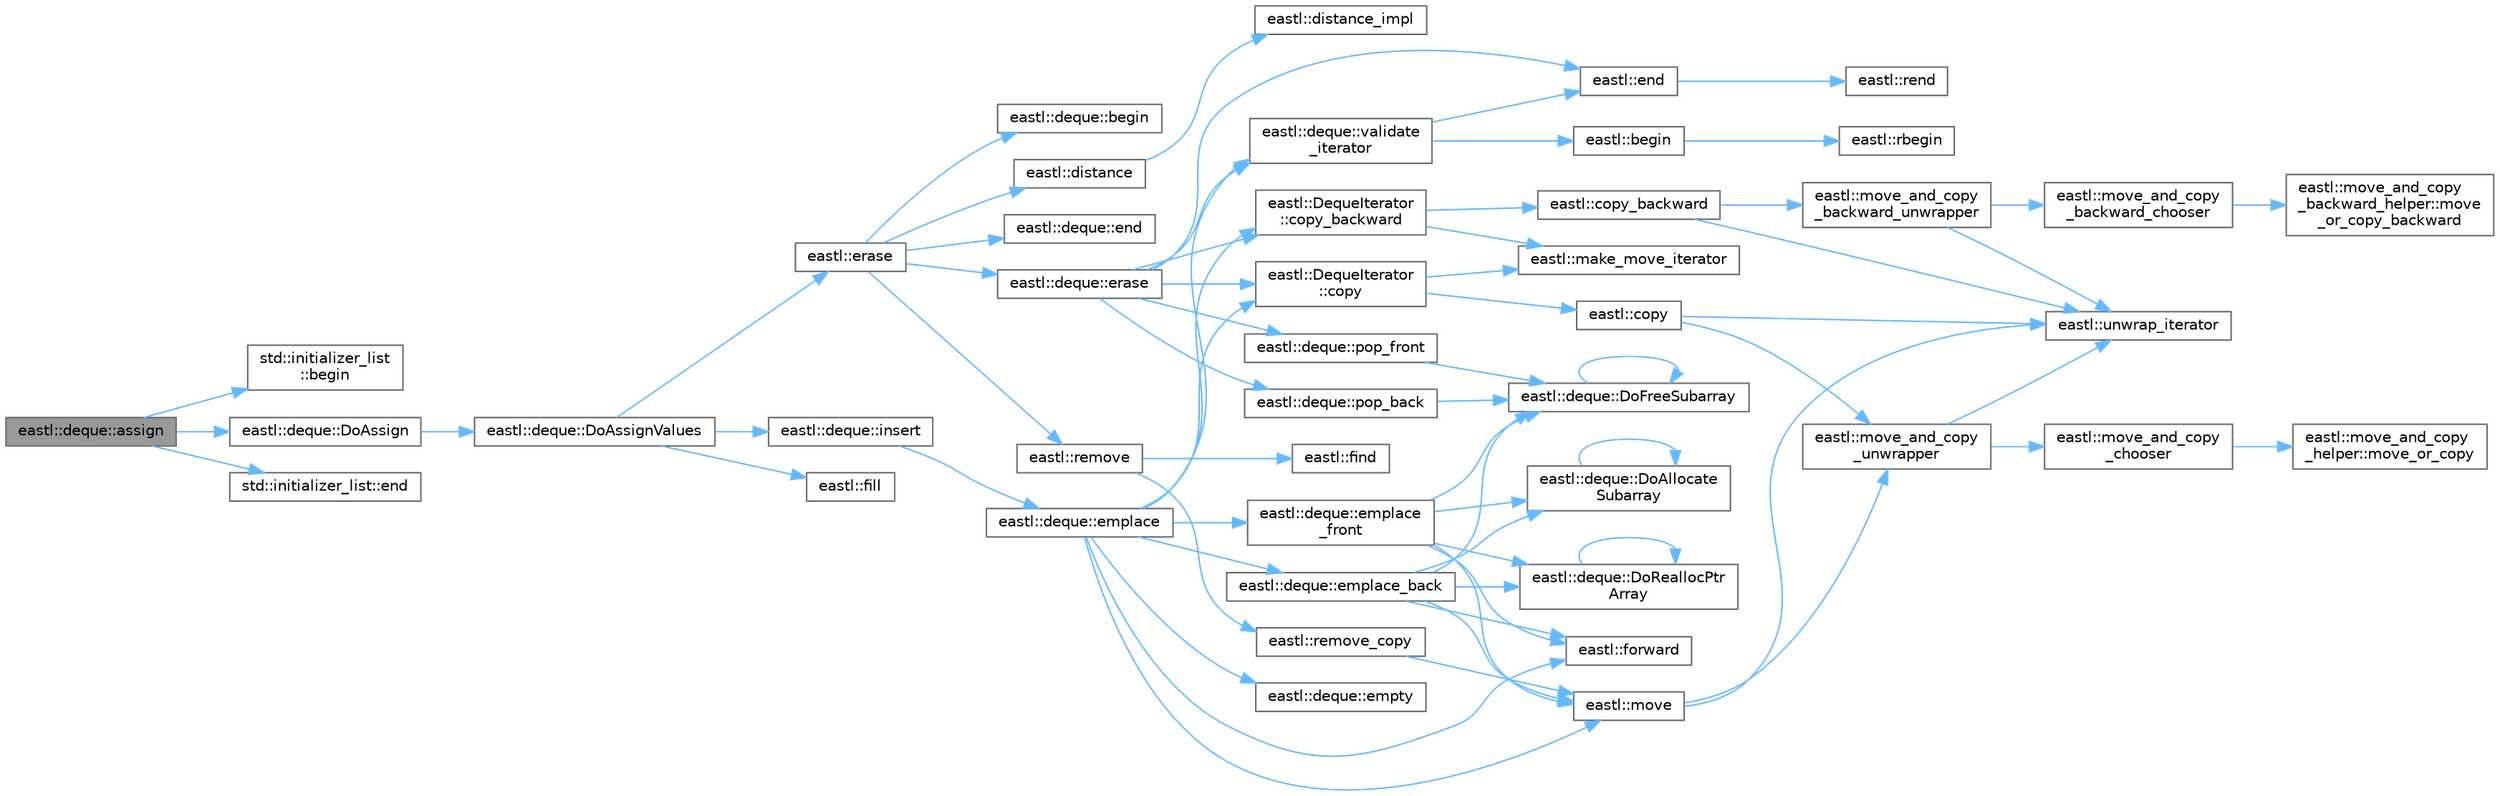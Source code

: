 digraph "eastl::deque::assign"
{
 // LATEX_PDF_SIZE
  bgcolor="transparent";
  edge [fontname=Helvetica,fontsize=10,labelfontname=Helvetica,labelfontsize=10];
  node [fontname=Helvetica,fontsize=10,shape=box,height=0.2,width=0.4];
  rankdir="LR";
  Node1 [id="Node000001",label="eastl::deque::assign",height=0.2,width=0.4,color="gray40", fillcolor="grey60", style="filled", fontcolor="black",tooltip=" "];
  Node1 -> Node2 [id="edge67_Node000001_Node000002",color="steelblue1",style="solid",tooltip=" "];
  Node2 [id="Node000002",label="std::initializer_list\l::begin",height=0.2,width=0.4,color="grey40", fillcolor="white", style="filled",URL="$classstd_1_1initializer__list.html#a9764f0e67f30359f99762af6f8c2e401",tooltip=" "];
  Node1 -> Node3 [id="edge68_Node000001_Node000003",color="steelblue1",style="solid",tooltip=" "];
  Node3 [id="Node000003",label="eastl::deque::DoAssign",height=0.2,width=0.4,color="grey40", fillcolor="white", style="filled",URL="$classeastl_1_1deque.html#a723511ab9952176d4277744144b77520",tooltip=" "];
  Node3 -> Node4 [id="edge69_Node000003_Node000004",color="steelblue1",style="solid",tooltip=" "];
  Node4 [id="Node000004",label="eastl::deque::DoAssignValues",height=0.2,width=0.4,color="grey40", fillcolor="white", style="filled",URL="$classeastl_1_1deque.html#a63d7250ecf68171242868c1975851059",tooltip=" "];
  Node4 -> Node5 [id="edge70_Node000004_Node000005",color="steelblue1",style="solid",tooltip=" "];
  Node5 [id="Node000005",label="eastl::erase",height=0.2,width=0.4,color="grey40", fillcolor="white", style="filled",URL="$namespaceeastl.html#a75d8cac5cad3f9f56a904885dfe232c4",tooltip=" "];
  Node5 -> Node6 [id="edge71_Node000005_Node000006",color="steelblue1",style="solid",tooltip=" "];
  Node6 [id="Node000006",label="eastl::deque::begin",height=0.2,width=0.4,color="grey40", fillcolor="white", style="filled",URL="$classeastl_1_1deque.html#a8ea00f097d756ef0a153e15c2aceb89b",tooltip=" "];
  Node5 -> Node7 [id="edge72_Node000005_Node000007",color="steelblue1",style="solid",tooltip=" "];
  Node7 [id="Node000007",label="eastl::distance",height=0.2,width=0.4,color="grey40", fillcolor="white", style="filled",URL="$namespaceeastl.html#ab917da722315c1690092f5014763fa32",tooltip=" "];
  Node7 -> Node8 [id="edge73_Node000007_Node000008",color="steelblue1",style="solid",tooltip=" "];
  Node8 [id="Node000008",label="eastl::distance_impl",height=0.2,width=0.4,color="grey40", fillcolor="white", style="filled",URL="$namespaceeastl.html#abecf463555859450615dad4a1887f777",tooltip=" "];
  Node5 -> Node9 [id="edge74_Node000005_Node000009",color="steelblue1",style="solid",tooltip=" "];
  Node9 [id="Node000009",label="eastl::deque::end",height=0.2,width=0.4,color="grey40", fillcolor="white", style="filled",URL="$classeastl_1_1deque.html#ae10bd626b07167a7b99a79fccc0590a0",tooltip=" "];
  Node5 -> Node10 [id="edge75_Node000005_Node000010",color="steelblue1",style="solid",tooltip=" "];
  Node10 [id="Node000010",label="eastl::deque::erase",height=0.2,width=0.4,color="grey40", fillcolor="white", style="filled",URL="$classeastl_1_1deque.html#a64ca0e2de1e2eabcf11019b015d9fd8a",tooltip=" "];
  Node10 -> Node11 [id="edge76_Node000010_Node000011",color="steelblue1",style="solid",tooltip=" "];
  Node11 [id="Node000011",label="eastl::DequeIterator\l::copy",height=0.2,width=0.4,color="grey40", fillcolor="white", style="filled",URL="$structeastl_1_1_deque_iterator.html#a2d76faa7637c6cd1da64bea7e72db0ca",tooltip=" "];
  Node11 -> Node12 [id="edge77_Node000011_Node000012",color="steelblue1",style="solid",tooltip=" "];
  Node12 [id="Node000012",label="eastl::copy",height=0.2,width=0.4,color="grey40", fillcolor="white", style="filled",URL="$namespaceeastl.html#a3df94cc41821710012e6719792d30db3",tooltip=" "];
  Node12 -> Node13 [id="edge78_Node000012_Node000013",color="steelblue1",style="solid",tooltip=" "];
  Node13 [id="Node000013",label="eastl::move_and_copy\l_unwrapper",height=0.2,width=0.4,color="grey40", fillcolor="white", style="filled",URL="$namespaceeastl.html#a661e609e51ae177a723acb076d9fcb52",tooltip=" "];
  Node13 -> Node14 [id="edge79_Node000013_Node000014",color="steelblue1",style="solid",tooltip=" "];
  Node14 [id="Node000014",label="eastl::move_and_copy\l_chooser",height=0.2,width=0.4,color="grey40", fillcolor="white", style="filled",URL="$namespaceeastl.html#a69a59b58a0b86c06c81fd89a94cff90d",tooltip=" "];
  Node14 -> Node15 [id="edge80_Node000014_Node000015",color="steelblue1",style="solid",tooltip=" "];
  Node15 [id="Node000015",label="eastl::move_and_copy\l_helper::move_or_copy",height=0.2,width=0.4,color="grey40", fillcolor="white", style="filled",URL="$structeastl_1_1move__and__copy__helper.html#aa9de7d135fbe5ddb02a94513283cf77b",tooltip=" "];
  Node13 -> Node16 [id="edge81_Node000013_Node000016",color="steelblue1",style="solid",tooltip=" "];
  Node16 [id="Node000016",label="eastl::unwrap_iterator",height=0.2,width=0.4,color="grey40", fillcolor="white", style="filled",URL="$namespaceeastl.html#a82f343209a121c16468a124327e2d303",tooltip=" "];
  Node12 -> Node16 [id="edge82_Node000012_Node000016",color="steelblue1",style="solid",tooltip=" "];
  Node11 -> Node17 [id="edge83_Node000011_Node000017",color="steelblue1",style="solid",tooltip=" "];
  Node17 [id="Node000017",label="eastl::make_move_iterator",height=0.2,width=0.4,color="grey40", fillcolor="white", style="filled",URL="$namespaceeastl.html#a66c2db3ce0c6f08a67e1a8de6bab0629",tooltip=" "];
  Node10 -> Node18 [id="edge84_Node000010_Node000018",color="steelblue1",style="solid",tooltip=" "];
  Node18 [id="Node000018",label="eastl::DequeIterator\l::copy_backward",height=0.2,width=0.4,color="grey40", fillcolor="white", style="filled",URL="$structeastl_1_1_deque_iterator.html#a9c0676dfc81f97b61355929c6edc869b",tooltip=" "];
  Node18 -> Node19 [id="edge85_Node000018_Node000019",color="steelblue1",style="solid",tooltip=" "];
  Node19 [id="Node000019",label="eastl::copy_backward",height=0.2,width=0.4,color="grey40", fillcolor="white", style="filled",URL="$namespaceeastl.html#aeb3075340f64f7a1dfbf0a718f8e1b38",tooltip=" "];
  Node19 -> Node20 [id="edge86_Node000019_Node000020",color="steelblue1",style="solid",tooltip=" "];
  Node20 [id="Node000020",label="eastl::move_and_copy\l_backward_unwrapper",height=0.2,width=0.4,color="grey40", fillcolor="white", style="filled",URL="$namespaceeastl.html#a56fe66c9daa100ad69dc4a025077621e",tooltip=" "];
  Node20 -> Node21 [id="edge87_Node000020_Node000021",color="steelblue1",style="solid",tooltip=" "];
  Node21 [id="Node000021",label="eastl::move_and_copy\l_backward_chooser",height=0.2,width=0.4,color="grey40", fillcolor="white", style="filled",URL="$namespaceeastl.html#a2c6f53395a2d3bbf86a492763ec8862d",tooltip=" "];
  Node21 -> Node22 [id="edge88_Node000021_Node000022",color="steelblue1",style="solid",tooltip=" "];
  Node22 [id="Node000022",label="eastl::move_and_copy\l_backward_helper::move\l_or_copy_backward",height=0.2,width=0.4,color="grey40", fillcolor="white", style="filled",URL="$structeastl_1_1move__and__copy__backward__helper.html#a35df939bc2be5eaa1eae030847c21ea2",tooltip=" "];
  Node20 -> Node16 [id="edge89_Node000020_Node000016",color="steelblue1",style="solid",tooltip=" "];
  Node19 -> Node16 [id="edge90_Node000019_Node000016",color="steelblue1",style="solid",tooltip=" "];
  Node18 -> Node17 [id="edge91_Node000018_Node000017",color="steelblue1",style="solid",tooltip=" "];
  Node10 -> Node23 [id="edge92_Node000010_Node000023",color="steelblue1",style="solid",tooltip=" "];
  Node23 [id="Node000023",label="eastl::end",height=0.2,width=0.4,color="grey40", fillcolor="white", style="filled",URL="$namespaceeastl.html#a015a7329c4b84d454b87496532739b69",tooltip=" "];
  Node23 -> Node24 [id="edge93_Node000023_Node000024",color="steelblue1",style="solid",tooltip=" "];
  Node24 [id="Node000024",label="eastl::rend",height=0.2,width=0.4,color="grey40", fillcolor="white", style="filled",URL="$namespaceeastl.html#ac08b3f3f0eb349df6dc6475d5c8df724",tooltip=" "];
  Node10 -> Node25 [id="edge94_Node000010_Node000025",color="steelblue1",style="solid",tooltip=" "];
  Node25 [id="Node000025",label="eastl::deque::pop_back",height=0.2,width=0.4,color="grey40", fillcolor="white", style="filled",URL="$classeastl_1_1deque.html#abd4a77a0fe3e658d7098267e17c813ce",tooltip=" "];
  Node25 -> Node26 [id="edge95_Node000025_Node000026",color="steelblue1",style="solid",tooltip=" "];
  Node26 [id="Node000026",label="eastl::deque::DoFreeSubarray",height=0.2,width=0.4,color="grey40", fillcolor="white", style="filled",URL="$classeastl_1_1deque.html#a52c0ccd6cc89708e9adf30630fc673b3",tooltip=" "];
  Node26 -> Node26 [id="edge96_Node000026_Node000026",color="steelblue1",style="solid",tooltip=" "];
  Node10 -> Node27 [id="edge97_Node000010_Node000027",color="steelblue1",style="solid",tooltip=" "];
  Node27 [id="Node000027",label="eastl::deque::pop_front",height=0.2,width=0.4,color="grey40", fillcolor="white", style="filled",URL="$classeastl_1_1deque.html#a547e7b4b1e966a69253c9c50b5c005ab",tooltip=" "];
  Node27 -> Node26 [id="edge98_Node000027_Node000026",color="steelblue1",style="solid",tooltip=" "];
  Node10 -> Node28 [id="edge99_Node000010_Node000028",color="steelblue1",style="solid",tooltip=" "];
  Node28 [id="Node000028",label="eastl::deque::validate\l_iterator",height=0.2,width=0.4,color="grey40", fillcolor="white", style="filled",URL="$classeastl_1_1deque.html#af9c998ed44e40aa8b9367ff3a16d6c44",tooltip=" "];
  Node28 -> Node29 [id="edge100_Node000028_Node000029",color="steelblue1",style="solid",tooltip=" "];
  Node29 [id="Node000029",label="eastl::begin",height=0.2,width=0.4,color="grey40", fillcolor="white", style="filled",URL="$namespaceeastl.html#a5416077556bbc43ecf1cdbab7b44c386",tooltip=" "];
  Node29 -> Node30 [id="edge101_Node000029_Node000030",color="steelblue1",style="solid",tooltip=" "];
  Node30 [id="Node000030",label="eastl::rbegin",height=0.2,width=0.4,color="grey40", fillcolor="white", style="filled",URL="$namespaceeastl.html#a9ba06f406320b604f73c79812da2e3c4",tooltip=" "];
  Node28 -> Node23 [id="edge102_Node000028_Node000023",color="steelblue1",style="solid",tooltip=" "];
  Node5 -> Node31 [id="edge103_Node000005_Node000031",color="steelblue1",style="solid",tooltip=" "];
  Node31 [id="Node000031",label="eastl::remove",height=0.2,width=0.4,color="grey40", fillcolor="white", style="filled",URL="$namespaceeastl.html#a1b3d2af5677205f2e7f9c0ddd434396a",tooltip=" "];
  Node31 -> Node32 [id="edge104_Node000031_Node000032",color="steelblue1",style="solid",tooltip=" "];
  Node32 [id="Node000032",label="eastl::find",height=0.2,width=0.4,color="grey40", fillcolor="white", style="filled",URL="$namespaceeastl.html#a23d0611e8e0db77c52a142b65d7522c4",tooltip=" "];
  Node31 -> Node33 [id="edge105_Node000031_Node000033",color="steelblue1",style="solid",tooltip=" "];
  Node33 [id="Node000033",label="eastl::remove_copy",height=0.2,width=0.4,color="grey40", fillcolor="white", style="filled",URL="$namespaceeastl.html#a45664812c389182951e646de5d2fc640",tooltip=" "];
  Node33 -> Node34 [id="edge106_Node000033_Node000034",color="steelblue1",style="solid",tooltip=" "];
  Node34 [id="Node000034",label="eastl::move",height=0.2,width=0.4,color="grey40", fillcolor="white", style="filled",URL="$namespaceeastl.html#a58ada88d74ffe16bba892a0ccccc8aba",tooltip=" "];
  Node34 -> Node13 [id="edge107_Node000034_Node000013",color="steelblue1",style="solid",tooltip=" "];
  Node34 -> Node16 [id="edge108_Node000034_Node000016",color="steelblue1",style="solid",tooltip=" "];
  Node4 -> Node35 [id="edge109_Node000004_Node000035",color="steelblue1",style="solid",tooltip=" "];
  Node35 [id="Node000035",label="eastl::fill",height=0.2,width=0.4,color="grey40", fillcolor="white", style="filled",URL="$namespaceeastl.html#a46734ee4d1a924a12ed3d4ca8021925a",tooltip=" "];
  Node4 -> Node36 [id="edge110_Node000004_Node000036",color="steelblue1",style="solid",tooltip=" "];
  Node36 [id="Node000036",label="eastl::deque::insert",height=0.2,width=0.4,color="grey40", fillcolor="white", style="filled",URL="$classeastl_1_1deque.html#aa29fb1e8413e16a16d7f071be71ee734",tooltip=" "];
  Node36 -> Node37 [id="edge111_Node000036_Node000037",color="steelblue1",style="solid",tooltip=" "];
  Node37 [id="Node000037",label="eastl::deque::emplace",height=0.2,width=0.4,color="grey40", fillcolor="white", style="filled",URL="$classeastl_1_1deque.html#a3beb2d7027b74ed02ac0af2364d36dcc",tooltip=" "];
  Node37 -> Node11 [id="edge112_Node000037_Node000011",color="steelblue1",style="solid",tooltip=" "];
  Node37 -> Node18 [id="edge113_Node000037_Node000018",color="steelblue1",style="solid",tooltip=" "];
  Node37 -> Node38 [id="edge114_Node000037_Node000038",color="steelblue1",style="solid",tooltip=" "];
  Node38 [id="Node000038",label="eastl::deque::emplace_back",height=0.2,width=0.4,color="grey40", fillcolor="white", style="filled",URL="$classeastl_1_1deque.html#a49cbd3bdb2603a1f06ae3a0e094c4ba2",tooltip=" "];
  Node38 -> Node39 [id="edge115_Node000038_Node000039",color="steelblue1",style="solid",tooltip=" "];
  Node39 [id="Node000039",label="eastl::deque::DoAllocate\lSubarray",height=0.2,width=0.4,color="grey40", fillcolor="white", style="filled",URL="$classeastl_1_1deque.html#ad44f8b8ff9f38b49828fd900979a2636",tooltip=" "];
  Node39 -> Node39 [id="edge116_Node000039_Node000039",color="steelblue1",style="solid",tooltip=" "];
  Node38 -> Node26 [id="edge117_Node000038_Node000026",color="steelblue1",style="solid",tooltip=" "];
  Node38 -> Node40 [id="edge118_Node000038_Node000040",color="steelblue1",style="solid",tooltip=" "];
  Node40 [id="Node000040",label="eastl::deque::DoReallocPtr\lArray",height=0.2,width=0.4,color="grey40", fillcolor="white", style="filled",URL="$classeastl_1_1deque.html#a5a8013e5fc34642aa15014870d4b4882",tooltip=" "];
  Node40 -> Node40 [id="edge119_Node000040_Node000040",color="steelblue1",style="solid",tooltip=" "];
  Node38 -> Node41 [id="edge120_Node000038_Node000041",color="steelblue1",style="solid",tooltip=" "];
  Node41 [id="Node000041",label="eastl::forward",height=0.2,width=0.4,color="grey40", fillcolor="white", style="filled",URL="$namespaceeastl.html#a36662e86289d74a927ced4b51496fce5",tooltip=" "];
  Node38 -> Node34 [id="edge121_Node000038_Node000034",color="steelblue1",style="solid",tooltip=" "];
  Node37 -> Node42 [id="edge122_Node000037_Node000042",color="steelblue1",style="solid",tooltip=" "];
  Node42 [id="Node000042",label="eastl::deque::emplace\l_front",height=0.2,width=0.4,color="grey40", fillcolor="white", style="filled",URL="$classeastl_1_1deque.html#a4ea8caad51265e96d79c7c638a1f969d",tooltip=" "];
  Node42 -> Node39 [id="edge123_Node000042_Node000039",color="steelblue1",style="solid",tooltip=" "];
  Node42 -> Node26 [id="edge124_Node000042_Node000026",color="steelblue1",style="solid",tooltip=" "];
  Node42 -> Node40 [id="edge125_Node000042_Node000040",color="steelblue1",style="solid",tooltip=" "];
  Node42 -> Node41 [id="edge126_Node000042_Node000041",color="steelblue1",style="solid",tooltip=" "];
  Node42 -> Node34 [id="edge127_Node000042_Node000034",color="steelblue1",style="solid",tooltip=" "];
  Node37 -> Node43 [id="edge128_Node000037_Node000043",color="steelblue1",style="solid",tooltip=" "];
  Node43 [id="Node000043",label="eastl::deque::empty",height=0.2,width=0.4,color="grey40", fillcolor="white", style="filled",URL="$classeastl_1_1deque.html#a8b52eab3de2147b9f0af2c8698ce3018",tooltip=" "];
  Node37 -> Node41 [id="edge129_Node000037_Node000041",color="steelblue1",style="solid",tooltip=" "];
  Node37 -> Node34 [id="edge130_Node000037_Node000034",color="steelblue1",style="solid",tooltip=" "];
  Node37 -> Node28 [id="edge131_Node000037_Node000028",color="steelblue1",style="solid",tooltip=" "];
  Node1 -> Node44 [id="edge132_Node000001_Node000044",color="steelblue1",style="solid",tooltip=" "];
  Node44 [id="Node000044",label="std::initializer_list::end",height=0.2,width=0.4,color="grey40", fillcolor="white", style="filled",URL="$classstd_1_1initializer__list.html#ae81976034149945787979d065b5bbbec",tooltip=" "];
}
